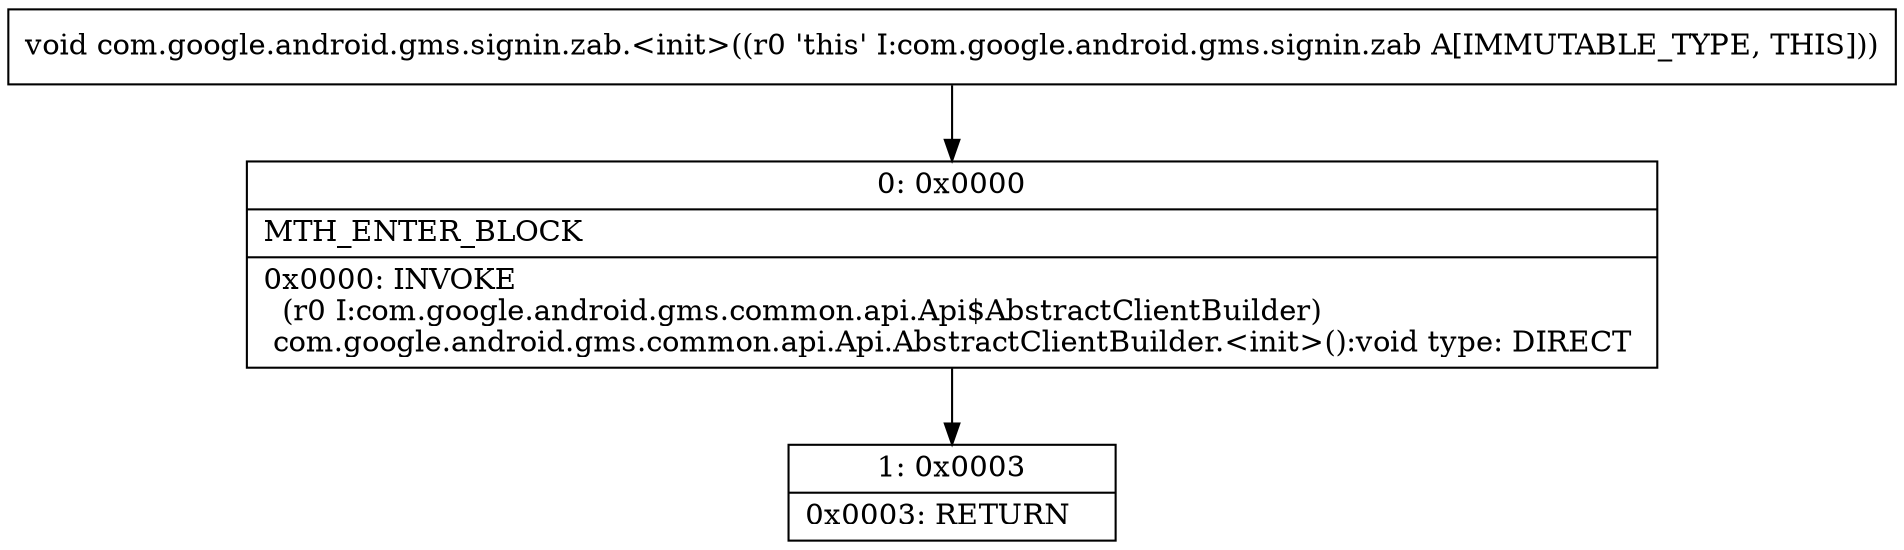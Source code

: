 digraph "CFG forcom.google.android.gms.signin.zab.\<init\>()V" {
Node_0 [shape=record,label="{0\:\ 0x0000|MTH_ENTER_BLOCK\l|0x0000: INVOKE  \l  (r0 I:com.google.android.gms.common.api.Api$AbstractClientBuilder)\l com.google.android.gms.common.api.Api.AbstractClientBuilder.\<init\>():void type: DIRECT \l}"];
Node_1 [shape=record,label="{1\:\ 0x0003|0x0003: RETURN   \l}"];
MethodNode[shape=record,label="{void com.google.android.gms.signin.zab.\<init\>((r0 'this' I:com.google.android.gms.signin.zab A[IMMUTABLE_TYPE, THIS])) }"];
MethodNode -> Node_0;
Node_0 -> Node_1;
}

